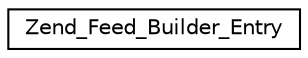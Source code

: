 digraph G
{
  edge [fontname="Helvetica",fontsize="10",labelfontname="Helvetica",labelfontsize="10"];
  node [fontname="Helvetica",fontsize="10",shape=record];
  rankdir="LR";
  Node1 [label="Zend_Feed_Builder_Entry",height=0.2,width=0.4,color="black", fillcolor="white", style="filled",URL="$class_zend___feed___builder___entry.html"];
}
